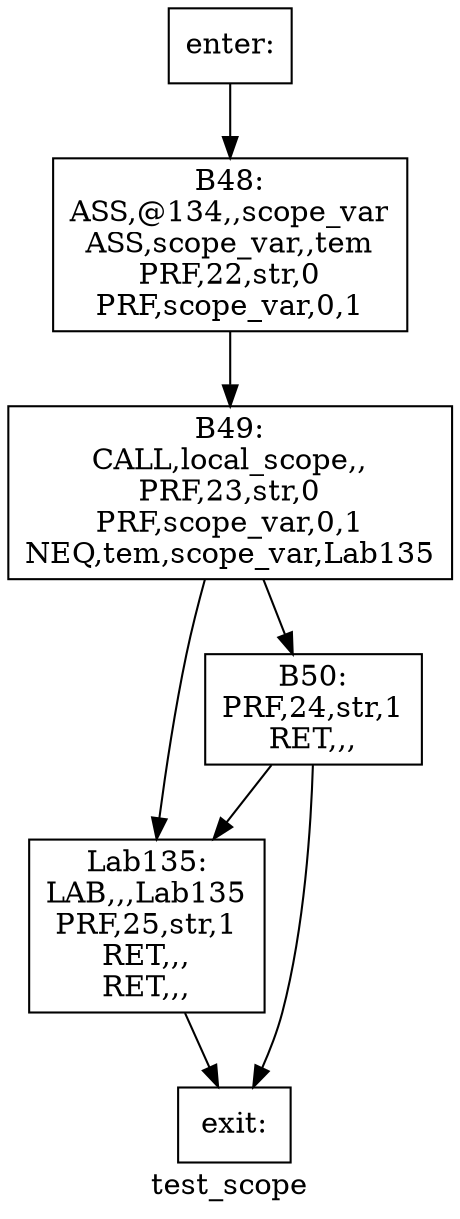 digraph test_scope{
label =test_scope
B48[label="B48:\nASS,@134,,scope_var\nASS,scope_var,,tem\nPRF,22,str,0\nPRF,scope_var,0,1\n" shape=box]
B49[label="B49:\nCALL,local_scope,,\nPRF,23,str,0\nPRF,scope_var,0,1\nNEQ,tem,scope_var,Lab135\n" shape=box]
B50[label="B50:\nPRF,24,str,1\nRET,,,\n" shape=box]
Lab135[label="Lab135:\nLAB,,,Lab135\nPRF,25,str,1\nRET,,,\nRET,,,\n" shape=box]
enter[label="enter:\n" shape=box]
exit[label="exit:\n" shape=box]
B48->B49
B49->B50
B49->Lab135
B50->Lab135
B50->exit
Lab135->exit
enter->B48
}
